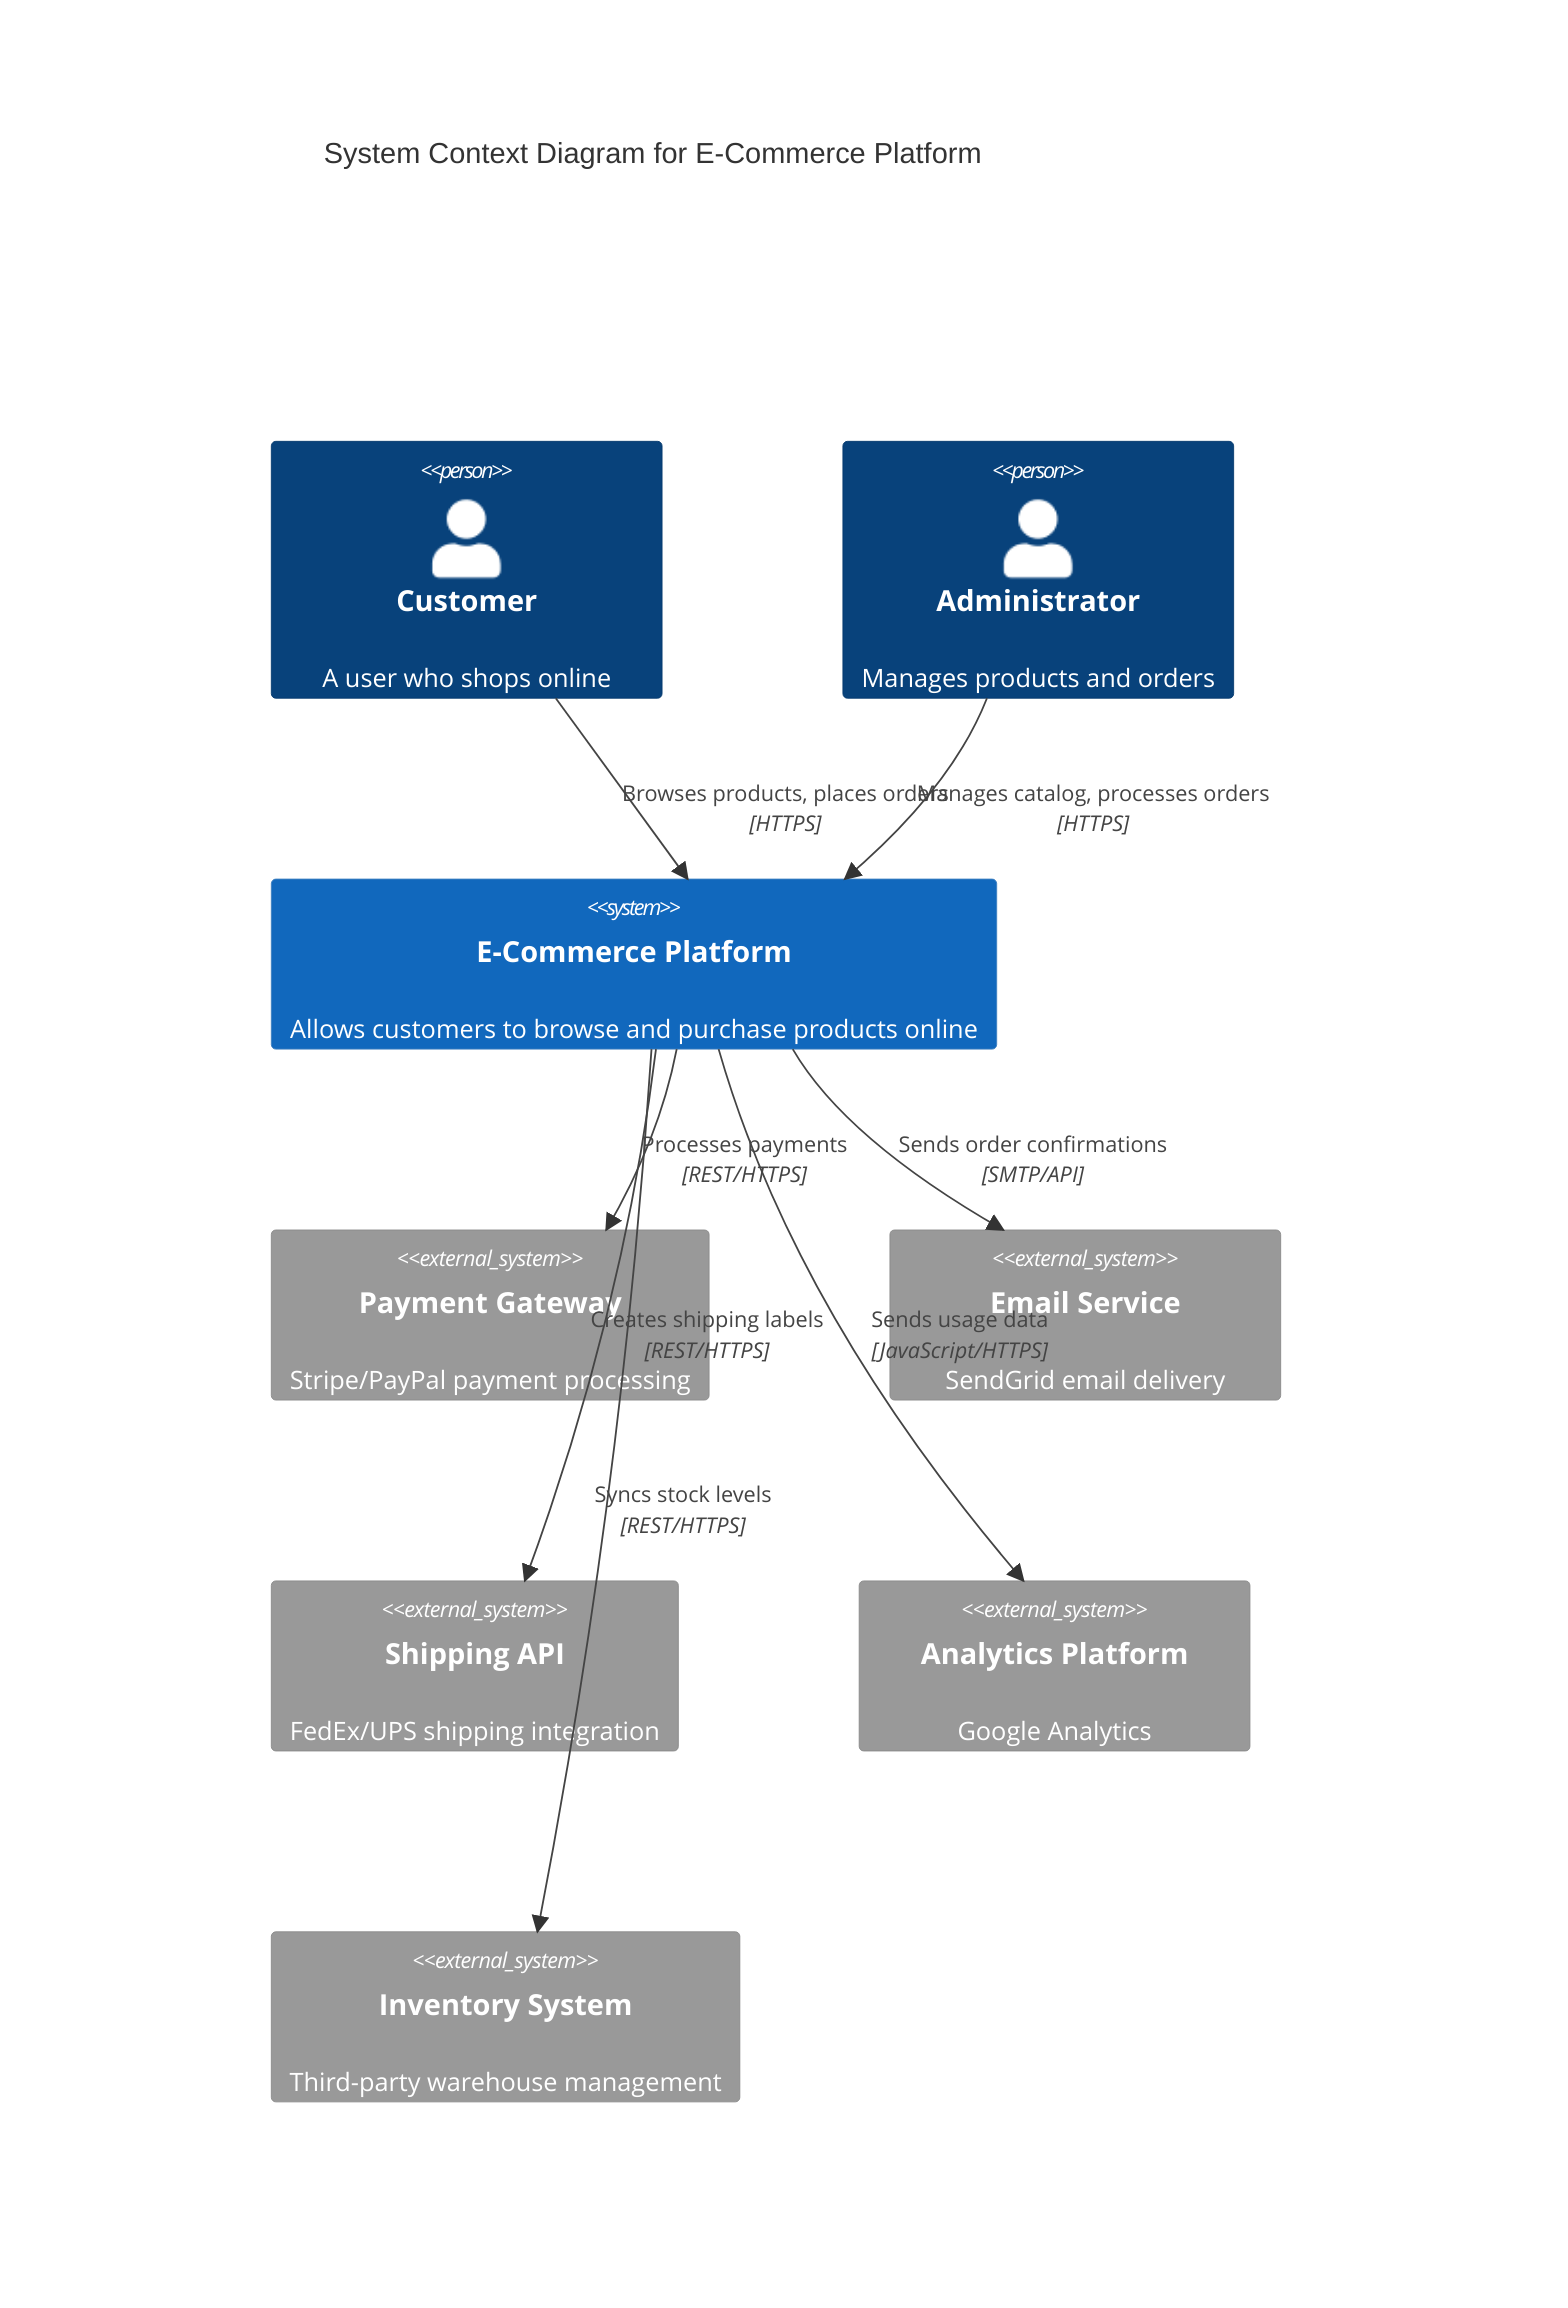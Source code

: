 C4Context
    title System Context Diagram for E-Commerce Platform

    Person(customer, "Customer", "A user who shops online")
    Person(admin, "Administrator", "Manages products and orders")

    System(ecommerce, "E-Commerce Platform", "Allows customers to browse and purchase products online")

    System_Ext(payment, "Payment Gateway", "Stripe/PayPal payment processing")
    System_Ext(email, "Email Service", "SendGrid email delivery")
    System_Ext(shipping, "Shipping API", "FedEx/UPS shipping integration")
    System_Ext(analytics, "Analytics Platform", "Google Analytics")
    System_Ext(inventory, "Inventory System", "Third-party warehouse management")

    Rel(customer, ecommerce, "Browses products, places orders", "HTTPS")
    Rel(admin, ecommerce, "Manages catalog, processes orders", "HTTPS")

    Rel(ecommerce, payment, "Processes payments", "REST/HTTPS")
    Rel(ecommerce, email, "Sends order confirmations", "SMTP/API")
    Rel(ecommerce, shipping, "Creates shipping labels", "REST/HTTPS")
    Rel(ecommerce, analytics, "Sends usage data", "JavaScript/HTTPS")
    Rel(ecommerce, inventory, "Syncs stock levels", "REST/HTTPS")

    UpdateLayoutConfig($c4ShapeInRow="3", $c4BoundaryInRow="1")